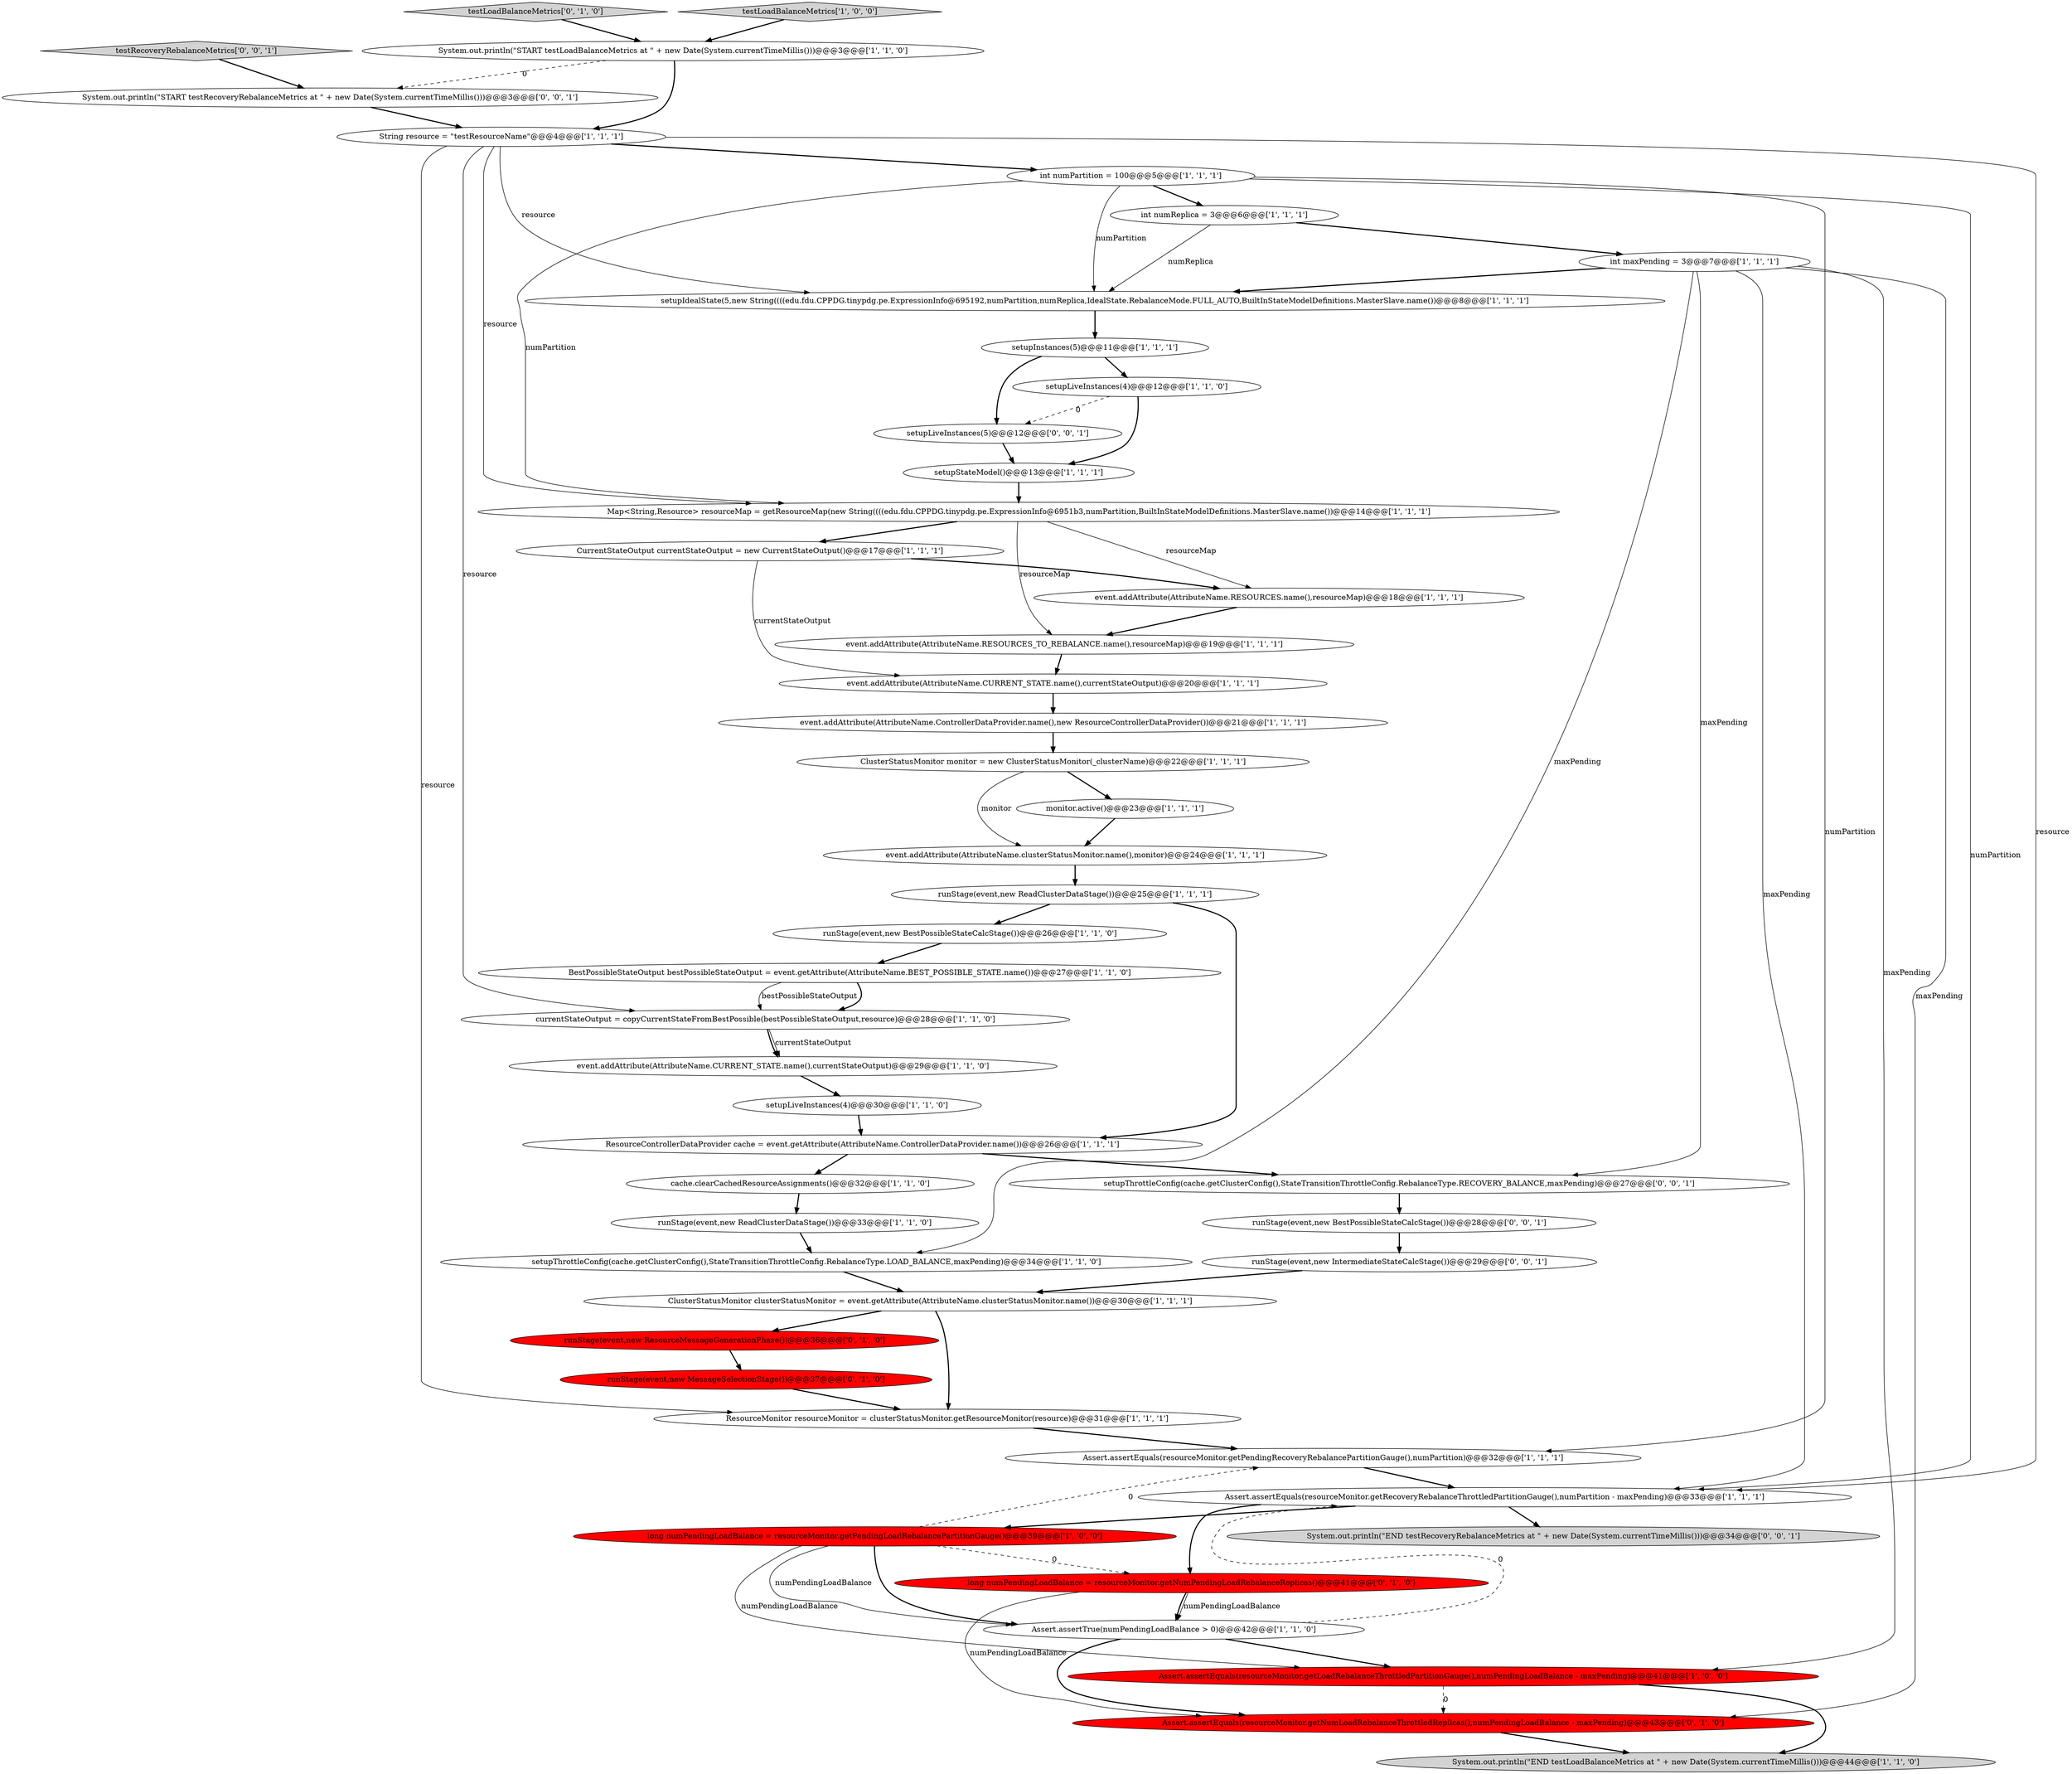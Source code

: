 digraph {
12 [style = filled, label = "monitor.active()@@@23@@@['1', '1', '1']", fillcolor = white, shape = ellipse image = "AAA0AAABBB1BBB"];
36 [style = filled, label = "CurrentStateOutput currentStateOutput = new CurrentStateOutput()@@@17@@@['1', '1', '1']", fillcolor = white, shape = ellipse image = "AAA0AAABBB1BBB"];
47 [style = filled, label = "setupThrottleConfig(cache.getClusterConfig(),StateTransitionThrottleConfig.RebalanceType.RECOVERY_BALANCE,maxPending)@@@27@@@['0', '0', '1']", fillcolor = white, shape = ellipse image = "AAA0AAABBB3BBB"];
45 [style = filled, label = "runStage(event,new IntermediateStateCalcStage())@@@29@@@['0', '0', '1']", fillcolor = white, shape = ellipse image = "AAA0AAABBB3BBB"];
44 [style = filled, label = "System.out.println(\"END testRecoveryRebalanceMetrics at \" + new Date(System.currentTimeMillis()))@@@34@@@['0', '0', '1']", fillcolor = lightgray, shape = ellipse image = "AAA0AAABBB3BBB"];
31 [style = filled, label = "ClusterStatusMonitor monitor = new ClusterStatusMonitor(_clusterName)@@@22@@@['1', '1', '1']", fillcolor = white, shape = ellipse image = "AAA0AAABBB1BBB"];
33 [style = filled, label = "Map<String,Resource> resourceMap = getResourceMap(new String((((edu.fdu.CPPDG.tinypdg.pe.ExpressionInfo@6951b3,numPartition,BuiltInStateModelDefinitions.MasterSlave.name())@@@14@@@['1', '1', '1']", fillcolor = white, shape = ellipse image = "AAA0AAABBB1BBB"];
39 [style = filled, label = "runStage(event,new MessageSelectionStage())@@@37@@@['0', '1', '0']", fillcolor = red, shape = ellipse image = "AAA1AAABBB2BBB"];
38 [style = filled, label = "long numPendingLoadBalance = resourceMonitor.getNumPendingLoadRebalanceReplicas()@@@41@@@['0', '1', '0']", fillcolor = red, shape = ellipse image = "AAA1AAABBB2BBB"];
29 [style = filled, label = "Assert.assertEquals(resourceMonitor.getRecoveryRebalanceThrottledPartitionGauge(),numPartition - maxPending)@@@33@@@['1', '1', '1']", fillcolor = white, shape = ellipse image = "AAA0AAABBB1BBB"];
41 [style = filled, label = "Assert.assertEquals(resourceMonitor.getNumLoadRebalanceThrottledReplicas(),numPendingLoadBalance - maxPending)@@@43@@@['0', '1', '0']", fillcolor = red, shape = ellipse image = "AAA1AAABBB2BBB"];
1 [style = filled, label = "currentStateOutput = copyCurrentStateFromBestPossible(bestPossibleStateOutput,resource)@@@28@@@['1', '1', '0']", fillcolor = white, shape = ellipse image = "AAA0AAABBB1BBB"];
13 [style = filled, label = "event.addAttribute(AttributeName.RESOURCES_TO_REBALANCE.name(),resourceMap)@@@19@@@['1', '1', '1']", fillcolor = white, shape = ellipse image = "AAA0AAABBB1BBB"];
17 [style = filled, label = "ResourceMonitor resourceMonitor = clusterStatusMonitor.getResourceMonitor(resource)@@@31@@@['1', '1', '1']", fillcolor = white, shape = ellipse image = "AAA0AAABBB1BBB"];
46 [style = filled, label = "testRecoveryRebalanceMetrics['0', '0', '1']", fillcolor = lightgray, shape = diamond image = "AAA0AAABBB3BBB"];
27 [style = filled, label = "ClusterStatusMonitor clusterStatusMonitor = event.getAttribute(AttributeName.clusterStatusMonitor.name())@@@30@@@['1', '1', '1']", fillcolor = white, shape = ellipse image = "AAA0AAABBB1BBB"];
19 [style = filled, label = "String resource = \"testResourceName\"@@@4@@@['1', '1', '1']", fillcolor = white, shape = ellipse image = "AAA0AAABBB1BBB"];
35 [style = filled, label = "setupIdealState(5,new String((((edu.fdu.CPPDG.tinypdg.pe.ExpressionInfo@695192,numPartition,numReplica,IdealState.RebalanceMode.FULL_AUTO,BuiltInStateModelDefinitions.MasterSlave.name())@@@8@@@['1', '1', '1']", fillcolor = white, shape = ellipse image = "AAA0AAABBB1BBB"];
37 [style = filled, label = "runStage(event,new ResourceMessageGenerationPhase())@@@36@@@['0', '1', '0']", fillcolor = red, shape = ellipse image = "AAA1AAABBB2BBB"];
7 [style = filled, label = "Assert.assertTrue(numPendingLoadBalance > 0)@@@42@@@['1', '1', '0']", fillcolor = white, shape = ellipse image = "AAA0AAABBB1BBB"];
18 [style = filled, label = "runStage(event,new ReadClusterDataStage())@@@25@@@['1', '1', '1']", fillcolor = white, shape = ellipse image = "AAA0AAABBB1BBB"];
24 [style = filled, label = "runStage(event,new BestPossibleStateCalcStage())@@@26@@@['1', '1', '0']", fillcolor = white, shape = ellipse image = "AAA0AAABBB1BBB"];
11 [style = filled, label = "int numReplica = 3@@@6@@@['1', '1', '1']", fillcolor = white, shape = ellipse image = "AAA0AAABBB1BBB"];
4 [style = filled, label = "event.addAttribute(AttributeName.CURRENT_STATE.name(),currentStateOutput)@@@29@@@['1', '1', '0']", fillcolor = white, shape = ellipse image = "AAA0AAABBB1BBB"];
30 [style = filled, label = "BestPossibleStateOutput bestPossibleStateOutput = event.getAttribute(AttributeName.BEST_POSSIBLE_STATE.name())@@@27@@@['1', '1', '0']", fillcolor = white, shape = ellipse image = "AAA0AAABBB1BBB"];
40 [style = filled, label = "testLoadBalanceMetrics['0', '1', '0']", fillcolor = lightgray, shape = diamond image = "AAA0AAABBB2BBB"];
22 [style = filled, label = "event.addAttribute(AttributeName.CURRENT_STATE.name(),currentStateOutput)@@@20@@@['1', '1', '1']", fillcolor = white, shape = ellipse image = "AAA0AAABBB1BBB"];
2 [style = filled, label = "long numPendingLoadBalance = resourceMonitor.getPendingLoadRebalancePartitionGauge()@@@39@@@['1', '0', '0']", fillcolor = red, shape = ellipse image = "AAA1AAABBB1BBB"];
25 [style = filled, label = "int maxPending = 3@@@7@@@['1', '1', '1']", fillcolor = white, shape = ellipse image = "AAA0AAABBB1BBB"];
14 [style = filled, label = "testLoadBalanceMetrics['1', '0', '0']", fillcolor = lightgray, shape = diamond image = "AAA0AAABBB1BBB"];
34 [style = filled, label = "setupInstances(5)@@@11@@@['1', '1', '1']", fillcolor = white, shape = ellipse image = "AAA0AAABBB1BBB"];
5 [style = filled, label = "int numPartition = 100@@@5@@@['1', '1', '1']", fillcolor = white, shape = ellipse image = "AAA0AAABBB1BBB"];
32 [style = filled, label = "Assert.assertEquals(resourceMonitor.getLoadRebalanceThrottledPartitionGauge(),numPendingLoadBalance - maxPending)@@@41@@@['1', '0', '0']", fillcolor = red, shape = ellipse image = "AAA1AAABBB1BBB"];
43 [style = filled, label = "System.out.println(\"START testRecoveryRebalanceMetrics at \" + new Date(System.currentTimeMillis()))@@@3@@@['0', '0', '1']", fillcolor = white, shape = ellipse image = "AAA0AAABBB3BBB"];
48 [style = filled, label = "setupLiveInstances(5)@@@12@@@['0', '0', '1']", fillcolor = white, shape = ellipse image = "AAA0AAABBB3BBB"];
28 [style = filled, label = "setupThrottleConfig(cache.getClusterConfig(),StateTransitionThrottleConfig.RebalanceType.LOAD_BALANCE,maxPending)@@@34@@@['1', '1', '0']", fillcolor = white, shape = ellipse image = "AAA0AAABBB1BBB"];
6 [style = filled, label = "runStage(event,new ReadClusterDataStage())@@@33@@@['1', '1', '0']", fillcolor = white, shape = ellipse image = "AAA0AAABBB1BBB"];
20 [style = filled, label = "Assert.assertEquals(resourceMonitor.getPendingRecoveryRebalancePartitionGauge(),numPartition)@@@32@@@['1', '1', '1']", fillcolor = white, shape = ellipse image = "AAA0AAABBB1BBB"];
0 [style = filled, label = "ResourceControllerDataProvider cache = event.getAttribute(AttributeName.ControllerDataProvider.name())@@@26@@@['1', '1', '1']", fillcolor = white, shape = ellipse image = "AAA0AAABBB1BBB"];
8 [style = filled, label = "setupStateModel()@@@13@@@['1', '1', '1']", fillcolor = white, shape = ellipse image = "AAA0AAABBB1BBB"];
9 [style = filled, label = "setupLiveInstances(4)@@@12@@@['1', '1', '0']", fillcolor = white, shape = ellipse image = "AAA0AAABBB1BBB"];
15 [style = filled, label = "setupLiveInstances(4)@@@30@@@['1', '1', '0']", fillcolor = white, shape = ellipse image = "AAA0AAABBB1BBB"];
23 [style = filled, label = "cache.clearCachedResourceAssignments()@@@32@@@['1', '1', '0']", fillcolor = white, shape = ellipse image = "AAA0AAABBB1BBB"];
21 [style = filled, label = "event.addAttribute(AttributeName.RESOURCES.name(),resourceMap)@@@18@@@['1', '1', '1']", fillcolor = white, shape = ellipse image = "AAA0AAABBB1BBB"];
26 [style = filled, label = "event.addAttribute(AttributeName.ControllerDataProvider.name(),new ResourceControllerDataProvider())@@@21@@@['1', '1', '1']", fillcolor = white, shape = ellipse image = "AAA0AAABBB1BBB"];
42 [style = filled, label = "runStage(event,new BestPossibleStateCalcStage())@@@28@@@['0', '0', '1']", fillcolor = white, shape = ellipse image = "AAA0AAABBB3BBB"];
3 [style = filled, label = "System.out.println(\"END testLoadBalanceMetrics at \" + new Date(System.currentTimeMillis()))@@@44@@@['1', '1', '0']", fillcolor = lightgray, shape = ellipse image = "AAA0AAABBB1BBB"];
16 [style = filled, label = "event.addAttribute(AttributeName.clusterStatusMonitor.name(),monitor)@@@24@@@['1', '1', '1']", fillcolor = white, shape = ellipse image = "AAA0AAABBB1BBB"];
10 [style = filled, label = "System.out.println(\"START testLoadBalanceMetrics at \" + new Date(System.currentTimeMillis()))@@@3@@@['1', '1', '0']", fillcolor = white, shape = ellipse image = "AAA0AAABBB1BBB"];
7->32 [style = bold, label=""];
11->35 [style = solid, label="numReplica"];
34->9 [style = bold, label=""];
42->45 [style = bold, label=""];
36->22 [style = solid, label="currentStateOutput"];
10->19 [style = bold, label=""];
31->16 [style = solid, label="monitor"];
4->15 [style = bold, label=""];
45->27 [style = bold, label=""];
33->21 [style = solid, label="resourceMap"];
25->35 [style = bold, label=""];
2->32 [style = solid, label="numPendingLoadBalance"];
24->30 [style = bold, label=""];
43->19 [style = bold, label=""];
33->13 [style = solid, label="resourceMap"];
25->32 [style = solid, label="maxPending"];
19->5 [style = bold, label=""];
29->2 [style = bold, label=""];
38->7 [style = bold, label=""];
19->1 [style = solid, label="resource"];
15->0 [style = bold, label=""];
27->17 [style = bold, label=""];
29->44 [style = bold, label=""];
13->22 [style = bold, label=""];
1->4 [style = solid, label="currentStateOutput"];
32->3 [style = bold, label=""];
25->28 [style = solid, label="maxPending"];
18->0 [style = bold, label=""];
11->25 [style = bold, label=""];
21->13 [style = bold, label=""];
17->20 [style = bold, label=""];
1->4 [style = bold, label=""];
19->29 [style = solid, label="resource"];
34->48 [style = bold, label=""];
2->7 [style = solid, label="numPendingLoadBalance"];
14->10 [style = bold, label=""];
32->41 [style = dashed, label="0"];
9->8 [style = bold, label=""];
5->35 [style = solid, label="numPartition"];
38->41 [style = solid, label="numPendingLoadBalance"];
9->48 [style = dashed, label="0"];
0->23 [style = bold, label=""];
5->29 [style = solid, label="numPartition"];
33->36 [style = bold, label=""];
29->38 [style = bold, label=""];
5->11 [style = bold, label=""];
10->43 [style = dashed, label="0"];
35->34 [style = bold, label=""];
19->17 [style = solid, label="resource"];
46->43 [style = bold, label=""];
22->26 [style = bold, label=""];
8->33 [style = bold, label=""];
18->24 [style = bold, label=""];
16->18 [style = bold, label=""];
47->42 [style = bold, label=""];
25->41 [style = solid, label="maxPending"];
31->12 [style = bold, label=""];
27->37 [style = bold, label=""];
26->31 [style = bold, label=""];
39->17 [style = bold, label=""];
23->6 [style = bold, label=""];
7->41 [style = bold, label=""];
37->39 [style = bold, label=""];
40->10 [style = bold, label=""];
2->20 [style = dashed, label="0"];
30->1 [style = bold, label=""];
20->29 [style = bold, label=""];
5->20 [style = solid, label="numPartition"];
41->3 [style = bold, label=""];
25->29 [style = solid, label="maxPending"];
12->16 [style = bold, label=""];
48->8 [style = bold, label=""];
2->38 [style = dashed, label="0"];
36->21 [style = bold, label=""];
0->47 [style = bold, label=""];
30->1 [style = solid, label="bestPossibleStateOutput"];
19->33 [style = solid, label="resource"];
19->35 [style = solid, label="resource"];
38->7 [style = solid, label="numPendingLoadBalance"];
7->29 [style = dashed, label="0"];
28->27 [style = bold, label=""];
2->7 [style = bold, label=""];
5->33 [style = solid, label="numPartition"];
25->47 [style = solid, label="maxPending"];
6->28 [style = bold, label=""];
}
